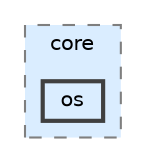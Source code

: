 digraph "src/core/os"
{
 // LATEX_PDF_SIZE
  bgcolor="transparent";
  edge [fontname=Helvetica,fontsize=10,labelfontname=Helvetica,labelfontsize=10];
  node [fontname=Helvetica,fontsize=10,shape=box,height=0.2,width=0.4];
  compound=true
  subgraph clusterdir_aebb8dcc11953d78e620bbef0b9e2183 {
    graph [ bgcolor="#daedff", pencolor="grey50", label="core", fontname=Helvetica,fontsize=10 style="filled,dashed", URL="dir_aebb8dcc11953d78e620bbef0b9e2183.html",tooltip=""]
  dir_edc293472eb92afef45520a5c5fa6bbc [label="os", fillcolor="#daedff", color="grey25", style="filled,bold", URL="dir_edc293472eb92afef45520a5c5fa6bbc.html",tooltip=""];
  }
}

